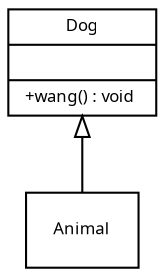 digraph G{
	fontname = "kait"
	rankdir = "BT"
	fontsize = 8

	node [ 
	fontname = "kaiti"
	fontsize = 8
	shape = "record"
	]

	Dog [label = "{
			Dog||+wang() : void \l
	}"]
	Animal -> Dog [arrowhead = "empty"]
}
